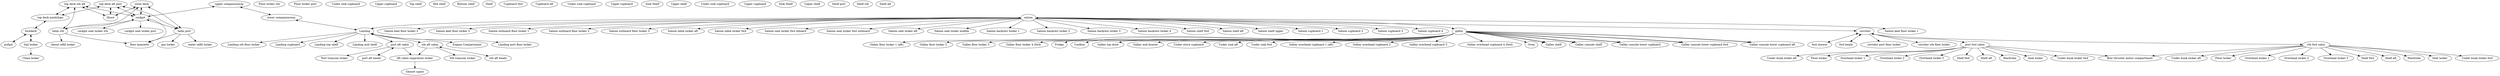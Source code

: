 digraph namadgi3 {
    S0  [label="Shore"];
    S1  [label="swim deck"];
    S2  [label="cockpit"];
    S3  [label="upper companionway"];
    S4  [label="top deck stb aft"];
    S5  [label="lower companionway"];
    S6  [label="saloon"];
    S7  [label="galley"];
    S8  [label="port aft cabin"];
    S9  [label="stb aft cabin"];
    S10  [label="corridor"];
    S11  [label="port fwd cabin"];
    S12  [label="stb fwd cabin"];
    S13  [label="fwd shower"];
    S14  [label="fwd heads"];
    S15  [label="stb aft heads"];
    S16  [label="port aft heads"];
    S17  [label="top deck aft port"];
    S18  [label="top deck amidships"];
    S19  [label="foredeck"];
    S20  [label="pullpit"];
    S21  [label="floor lazarette"];
    S22  [label="helm port"];
    S23  [label="helm stb"];
    S24  [label="cockpit seat locker stb"];
    S25  [label="cockpit seat locker port"];
    S26  [label="gas locker"];
    S27  [label="Engine Compartment"];
    S28  [label="Landing port floor locker"];
    S29  [label="Landing stb floor locker"];
    S30  [label="Landing cupboard"];
    S31  [label="Landing top shelf"];
    S32  [label="Landing mid shelf"];
    S33  [label="Fridge"];
    S34  [label="Coolbox"];
    S35  [label="Galley top draw"];
    S36  [label="Galley mid drawer"];
    S37  [label="Under stove cupboard"];
    S38  [label="Under sink aft"];
    S39  [label="Under sink fwd"];
    S40  [label="Galley overhead cupboard 1 (aft)"];
    S41  [label="Galley overhead cupboard 2"];
    S42  [label="Galley overhead cupboard 3"];
    S43  [label="Galley overhead cupboard 4 (fwd)"];
    S44  [label="Oven"];
    S45  [label="Galley shelf"];
    S46  [label="Galley console shelf"];
    S47  [label="Galley console lower cupboard"];
    S48  [label="Galley console lower cupboard fwd"];
    S49  [label="Galley console lower cupboard aft"];
    S50  [label="Galley floor locker 1 (aft)"];
    S51  [label="Galley floor locker 2"];
    S52  [label="Galley floor locker 3"];
    S53  [label="Galley floor locker 4 (fwd)"];
    S54  [label="Saloon keel floor locker 1"];
    S55  [label="Saloon keel floor locker 2"];
    S56  [label="Saloon keel floor locker 3"];
    S57  [label="Saloon outboard floor locker 1"];
    S58  [label="Saloon outboard floor locker 2"];
    S59  [label="Saloon outboard floor locker 3"];
    S60  [label="Saloon table locker aft"];
    S61  [label="Saloon table locker fwd"];
    S62  [label="Saloon seat locker fwd inboard"];
    S63  [label="Saloon seat locker fwd outboard"];
    S64  [label="Saloon seat locker aft"];
    S65  [label="Saloon seat locker middle"];
    S66  [label="Saloon backrest locker 1"];
    S67  [label="Saloon backrest locker 2"];
    S68  [label="Saloon backrest locker 3"];
    S69  [label="Saloon backrest locker 4"];
    S70  [label="Saloon shelf fwd"];
    S71  [label="Saloon shelf aft"];
    S72  [label="Saloon shelf upper"];
    S73  [label="Saloon cupboard 1"];
    S74  [label="Saloon cupboard 2"];
    S75  [label="Saloon cupboard 3"];
    S76  [label="Saloon cupboard 4"];
    S77  [label="Overhead locker 1"];
    S78  [label="Overhead locker 2"];
    S79  [label="Overhead locker 3"];
    S80  [label="Shelf fwd"];
    S81  [label="Shelf aft"];
    S82  [label="Wardrobe"];
    S83  [label="Seat locker"];
    S84  [label="Under bunk locker fwd"];
    S85  [label="Under bunk locker aft"];
    S86  [label="Floor locker"];
    S87  [label="Overhead locker 1"];
    S88  [label="Overhead locker 2"];
    S89  [label="Overhead locker 3"];
    S90  [label="Shelf fwd"];
    S91  [label="Shelf aft"];
    S92  [label="Wardrobe"];
    S93  [label="Seat locker"];
    S94  [label="Under bunk locker fwd"];
    S95  [label="Under bunk locker aft"];
    S96  [label="Floor locker"];
    S97  [label="Floor locker stb"];
    S98  [label="Floor locker port"];
    S99  [label="Under sink cupboard"];
    S100  [label="Upper cupboard"];
    S101  [label="Top shelf"];
    S102  [label="Mid shelf"];
    S103  [label="Bottom shelf"];
    S104  [label="Shelf"];
    S105  [label="Cupboard fwd"];
    S106  [label="Cupboard aft"];
    S107  [label="Under sink cupboard"];
    S108  [label="Upper cupboard"];
    S109  [label="Sink Shelf"];
    S110  [label="Upper shelf"];
    S111  [label="Under sink cupboard"];
    S112  [label="Upper cupboard"];
    S113  [label="Sink Shelf"];
    S114  [label="Upper shelf"];
    S115  [label="Port transom locker"];
    S116  [label="Stb transom locker"];
    S117  [label="Aft cabin separation locker"];
    S118  [label="Sail locker"];
    S119  [label="Shelf port"];
    S120  [label="Shelf stb"];
    S121  [label="Shelf aft"];
    S122  [label="Chain locker"];
    S123  [label="Landing"];
    S124  [label="corridor port floor locker"];
    S125  [label="corridor stb floor locker"];
    S126  [label="water refill locker"];
    S127  [label="diesel refill locker"];
    S128  [label="Bow thruster motor compartment"];
    S129  [label="Genset space"];

   S1 -> S0 [dir="both"];
   S1 -> S2 [dir="both"];
   S1 -> S22 [dir="both"];
   S1 -> S23 [dir="both"];
   S2 -> S22 [dir="both"];
   S2 -> S23 [dir="both"];
   S4 -> S2 [dir="both"];
   S17 -> S2 [dir="both"];
   S4 -> S23 [dir="both"];
   S17 -> S22 [dir="both"];
   S3 -> S2 [dir="both"];
   S3 -> S5 [dir="both"];
   S5 -> S123 [dir="both"];
   S123 -> S28;
   S123 -> S29;
   S123 -> S27;
   S6 -> S123 [dir="both"];
   S6 -> S10 [dir="both"];
   S123 -> S8 [dir="both"];
   S123 -> S9 [dir="both"];
   S6 -> S7 [dir="both"];
   S10 -> S13 [dir="both"];
   S10 -> S11 [dir="both"];
   S10 -> S12 [dir="both"];
   S10 -> S14 [dir="both"];
   S10 -> S124;
   S10 -> S125;
   S2 -> S24;
   S2 -> S25;
   S22 -> S26;
   S22 -> S126;
   S23 -> S127;
   S4 -> S18 [dir="both"];
   S17 -> S18 [dir="both"];
   S18 -> S19 [dir="both"];
   S19 -> S20 [dir="both"];
   S19 -> S118 [dir="both"];
   S2 -> S21;
   S22 -> S21;
   S23 -> S21;
   S123 -> S30;
   S123 -> S31;
   S123 -> S32;
   S7 -> S33;
   S7 -> S34;
   S8 -> S16 [dir="both"];
   S9 -> S15 [dir="both"];
   S7 -> S45;
   S7 -> S46;
   S7 -> S47;
   S7 -> S48;
   S7 -> S49;
   S7 -> S50;
   S7 -> S51;
   S7 -> S52;
   S7 -> S53;
   S6 -> S54;
   S6 -> S55;
   S6 -> S56;
   S6 -> S57;
   S6 -> S58;
   S6 -> S59;
   S6 -> S60;
   S6 -> S61;
   S6 -> S62;
   S6 -> S63;
   S6 -> S64;
   S6 -> S65;
   S6 -> S66;
   S6 -> S67;
   S6 -> S68;
   S6 -> S69;
   S6 -> S70;
   S6 -> S71;
   S6 -> S72;
   S6 -> S73;
   S6 -> S74;
   S6 -> S75;
   S6 -> S76;
   S7 -> S35;
   S7 -> S36;
   S7 -> S38;
   S7 -> S39;
   S7 -> S44;
   S7 -> S46;
   S7 -> S47;
   S7 -> S48;
   S7 -> S49;
   S7 -> S45;
   S7 -> S37;
   S7 -> S40;
   S7 -> S41;
   S7 -> S42;
   S7 -> S43;
   S11 -> S77;
   S11 -> S78;
   S11 -> S79;
   S11 -> S80;
   S11 -> S81;
   S11 -> S82;
   S11 -> S83;
   S11 -> S84;
   S11 -> S85;
   S11 -> S86;
   S12 -> S87;
   S12 -> S88;
   S12 -> S89;
   S12 -> S90;
   S12 -> S91;
   S12 -> S92;
   S12 -> S93;
   S12 -> S94;
   S12 -> S95;
   S12 -> S96;
   S118 -> S122;
   S8 -> S115;
   S9 -> S116;
   S8 -> S117;
   S9 -> S117;
   S4 -> S0 [dir="both"];
   S17 -> S0 [dir="both"];
   S11 -> S128;
   S12 -> S128;
   S117 -> S129;
}
